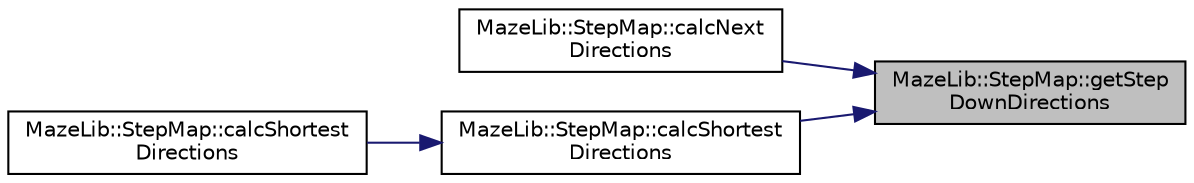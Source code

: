 digraph "MazeLib::StepMap::getStepDownDirections"
{
 // LATEX_PDF_SIZE
  edge [fontname="Helvetica",fontsize="10",labelfontname="Helvetica",labelfontsize="10"];
  node [fontname="Helvetica",fontsize="10",shape=record];
  rankdir="RL";
  Node1 [label="MazeLib::StepMap::getStep\lDownDirections",height=0.2,width=0.4,color="black", fillcolor="grey75", style="filled", fontcolor="black",tooltip="ステップマップにより次に行くべき方向列を生成する"];
  Node1 -> Node2 [dir="back",color="midnightblue",fontsize="10",style="solid",fontname="Helvetica"];
  Node2 [label="MazeLib::StepMap::calcNext\lDirections",height=0.2,width=0.4,color="black", fillcolor="white", style="filled",URL="$d9/da9/classMazeLib_1_1StepMap.html#adacb549c46e7464ddc9a69add9e16443",tooltip="ステップマップから次に行くべき方向を計算する関数"];
  Node1 -> Node3 [dir="back",color="midnightblue",fontsize="10",style="solid",fontname="Helvetica"];
  Node3 [label="MazeLib::StepMap::calcShortest\lDirections",height=0.2,width=0.4,color="black", fillcolor="white", style="filled",URL="$d9/da9/classMazeLib_1_1StepMap.html#a97a7b2d52b74a8fe1f2253fcc1398614",tooltip="与えられた区画間の最短経路を導出する関数"];
  Node3 -> Node4 [dir="back",color="midnightblue",fontsize="10",style="solid",fontname="Helvetica"];
  Node4 [label="MazeLib::StepMap::calcShortest\lDirections",height=0.2,width=0.4,color="black", fillcolor="white", style="filled",URL="$d9/da9/classMazeLib_1_1StepMap.html#a2a8c7e032f24e587b4736cfc6122cb03",tooltip="スタートからゴールまでの最短経路を導出する関数"];
}
